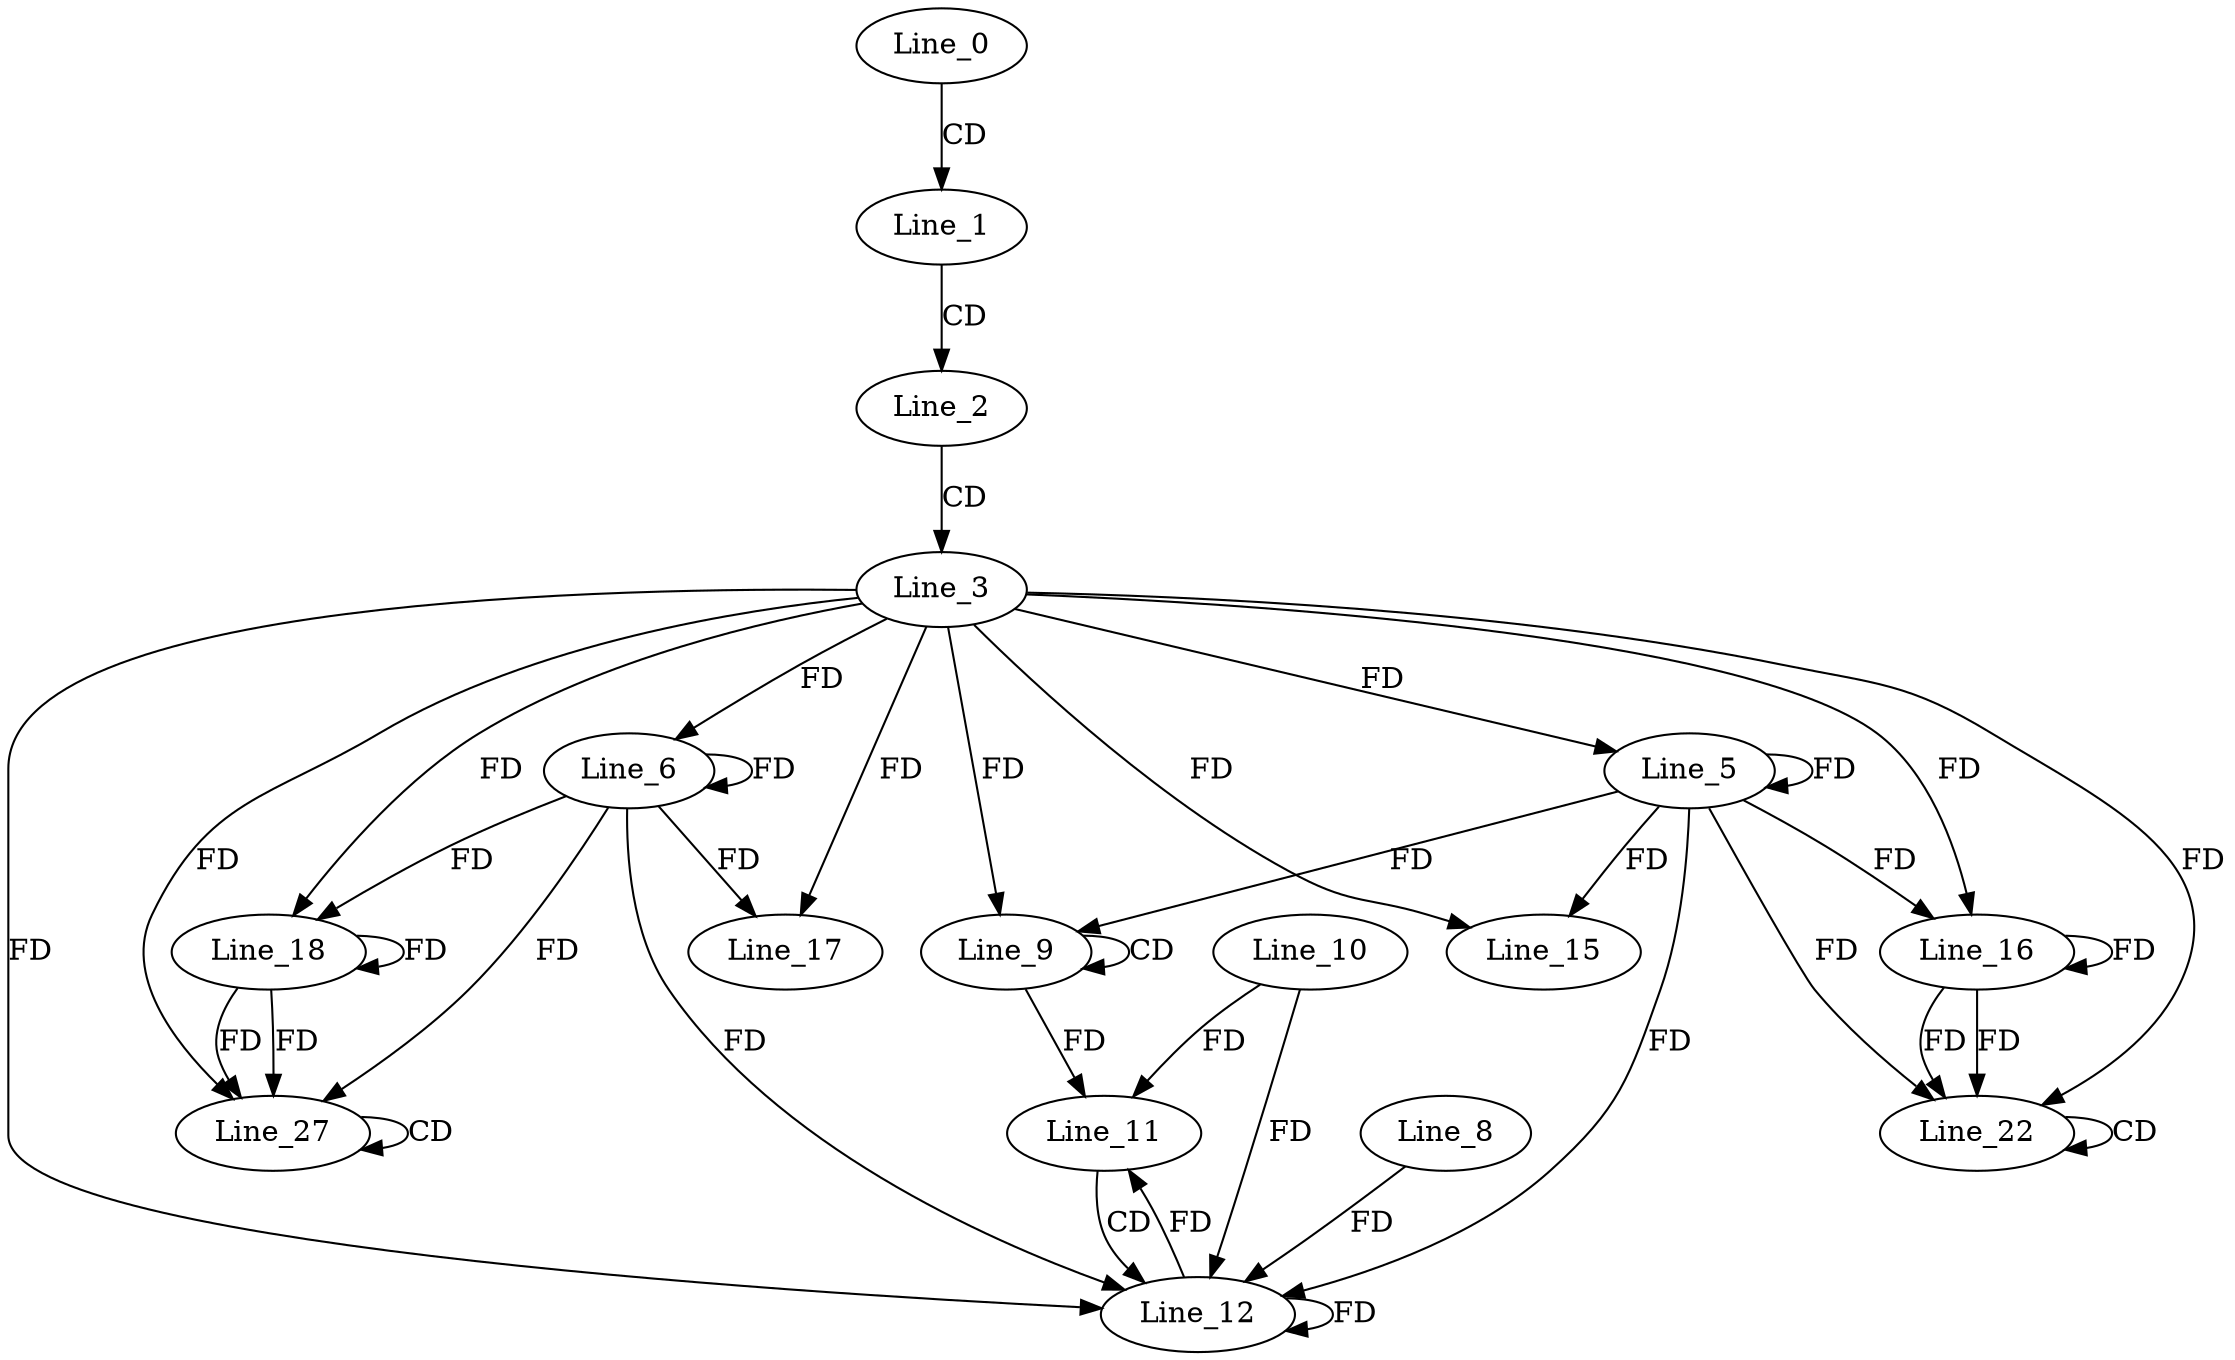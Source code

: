digraph G {
  Line_0;
  Line_1;
  Line_2;
  Line_3;
  Line_5;
  Line_5;
  Line_6;
  Line_6;
  Line_9;
  Line_9;
  Line_10;
  Line_11;
  Line_12;
  Line_12;
  Line_8;
  Line_15;
  Line_16;
  Line_17;
  Line_18;
  Line_22;
  Line_22;
  Line_27;
  Line_27;
  Line_0 -> Line_1 [ label="CD" ];
  Line_1 -> Line_2 [ label="CD" ];
  Line_2 -> Line_3 [ label="CD" ];
  Line_3 -> Line_5 [ label="FD" ];
  Line_5 -> Line_5 [ label="FD" ];
  Line_3 -> Line_6 [ label="FD" ];
  Line_6 -> Line_6 [ label="FD" ];
  Line_9 -> Line_9 [ label="CD" ];
  Line_3 -> Line_9 [ label="FD" ];
  Line_5 -> Line_9 [ label="FD" ];
  Line_10 -> Line_11 [ label="FD" ];
  Line_9 -> Line_11 [ label="FD" ];
  Line_11 -> Line_12 [ label="CD" ];
  Line_12 -> Line_12 [ label="FD" ];
  Line_10 -> Line_12 [ label="FD" ];
  Line_3 -> Line_12 [ label="FD" ];
  Line_5 -> Line_12 [ label="FD" ];
  Line_8 -> Line_12 [ label="FD" ];
  Line_6 -> Line_12 [ label="FD" ];
  Line_3 -> Line_15 [ label="FD" ];
  Line_5 -> Line_15 [ label="FD" ];
  Line_3 -> Line_16 [ label="FD" ];
  Line_5 -> Line_16 [ label="FD" ];
  Line_16 -> Line_16 [ label="FD" ];
  Line_3 -> Line_17 [ label="FD" ];
  Line_6 -> Line_17 [ label="FD" ];
  Line_3 -> Line_18 [ label="FD" ];
  Line_6 -> Line_18 [ label="FD" ];
  Line_18 -> Line_18 [ label="FD" ];
  Line_3 -> Line_22 [ label="FD" ];
  Line_5 -> Line_22 [ label="FD" ];
  Line_16 -> Line_22 [ label="FD" ];
  Line_22 -> Line_22 [ label="CD" ];
  Line_16 -> Line_22 [ label="FD" ];
  Line_3 -> Line_27 [ label="FD" ];
  Line_6 -> Line_27 [ label="FD" ];
  Line_18 -> Line_27 [ label="FD" ];
  Line_27 -> Line_27 [ label="CD" ];
  Line_18 -> Line_27 [ label="FD" ];
  Line_12 -> Line_11 [ label="FD" ];
}
